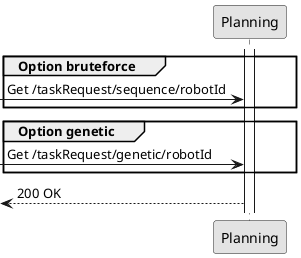 @startuml
'http://plantuml.com/skinparam.html
skinparam monochrome true
skinparam packageStyle rect
skinparam shadowing false

participant Planning as route
Group Option bruteforce
-> route: Get /taskRequest/sequence/robotId
end
activate route
Group Option genetic
-> route: Get /taskRequest/genetic/robotId
end
  <-- route: 200 OK
@enduml